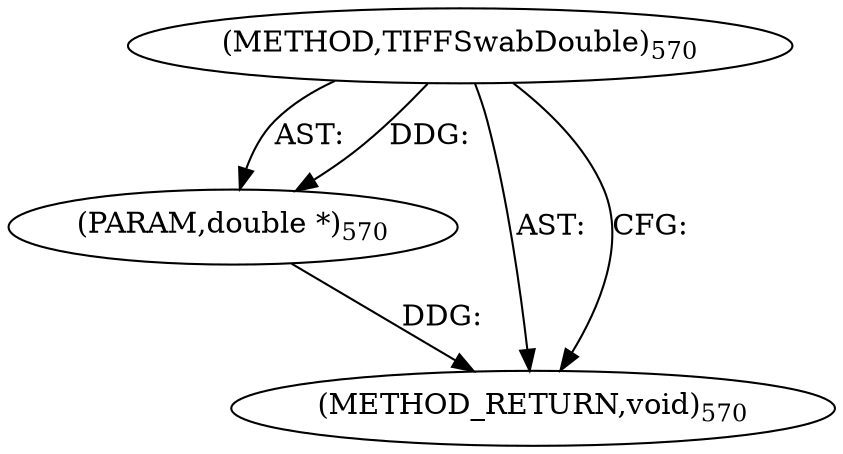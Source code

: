 digraph "TIFFSwabDouble" {  
"9221" [label = <(METHOD,TIFFSwabDouble)<SUB>570</SUB>> ]
"9222" [label = <(PARAM,double *)<SUB>570</SUB>> ]
"9223" [label = <(METHOD_RETURN,void)<SUB>570</SUB>> ]
  "9221" -> "9222"  [ label = "AST: "] 
  "9221" -> "9223"  [ label = "AST: "] 
  "9221" -> "9223"  [ label = "CFG: "] 
  "9222" -> "9223"  [ label = "DDG: "] 
  "9221" -> "9222"  [ label = "DDG: "] 
}
